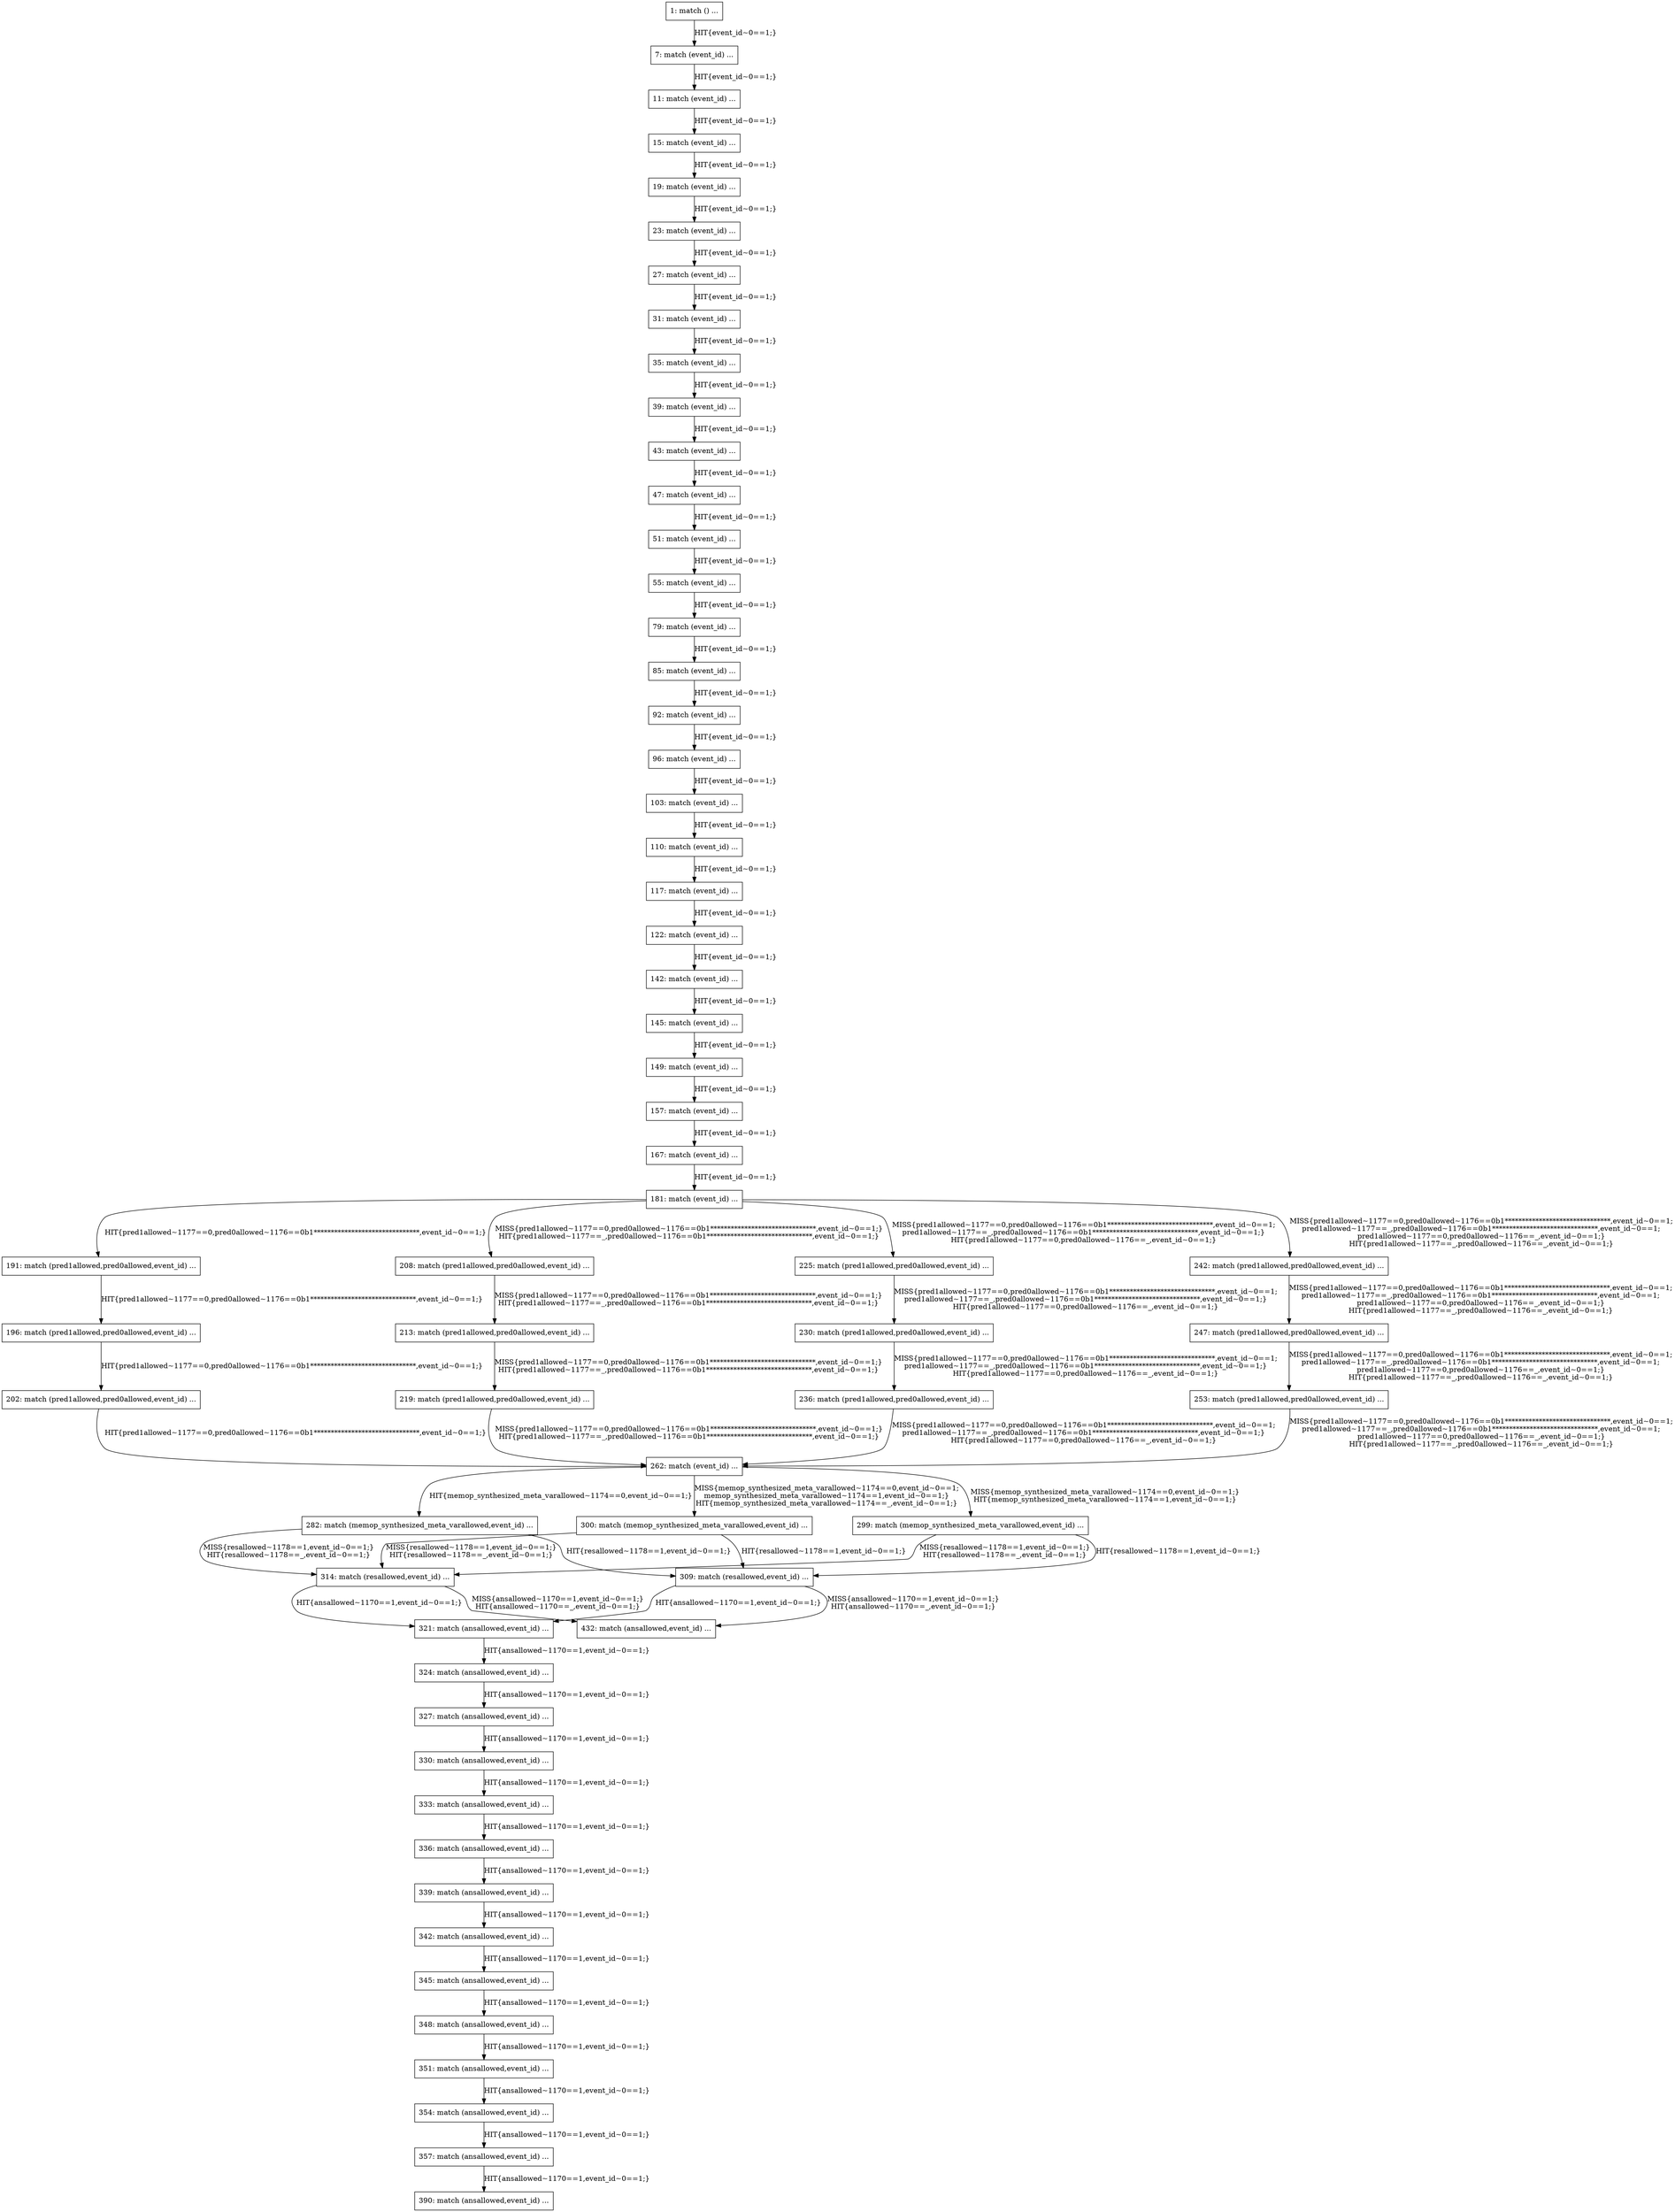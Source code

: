digraph G {
  "1: match () ...
" [shape=box, ];
  "7: match (event_id) ...
" [shape=box, ];
  "11: match (event_id) ...
" [shape=box, ];
  "15: match (event_id) ...
" [shape=box, ];
  "19: match (event_id) ...
" [shape=box, ];
  "23: match (event_id) ...
" [shape=box, ];
  "27: match (event_id) ...
" [shape=box, ];
  "31: match (event_id) ...
" [shape=box, ];
  "35: match (event_id) ...
" [shape=box, ];
  "39: match (event_id) ...
" [shape=box, ];
  "43: match (event_id) ...
" [shape=box, ];
  "47: match (event_id) ...
" [shape=box, ];
  "51: match (event_id) ...
" [shape=box, ];
  "55: match (event_id) ...
" [shape=box, ];
  "79: match (event_id) ...
" [shape=box, ];
  "85: match (event_id) ...
" [shape=box, ];
  "92: match (event_id) ...
" [shape=box, ];
  "96: match (event_id) ...
" [shape=box, ];
  "103: match (event_id) ...
" [shape=box, ];
  "110: match (event_id) ...
" [shape=box, ];
  "117: match (event_id) ...
" [shape=box, ];
  "122: match (event_id) ...
" [shape=box, ];
  "142: match (event_id) ...
" [shape=box, ];
  "145: match (event_id) ...
" [shape=box, ];
  "149: match (event_id) ...
" [shape=box, ];
  "157: match (event_id) ...
" [shape=box, ];
  "167: match (event_id) ...
" [shape=box, ];
  "181: match (event_id) ...
" [shape=box, ];
  "191: match (pred1allowed,pred0allowed,event_id) ...
" [shape=box, ];
  "196: match (pred1allowed,pred0allowed,event_id) ...
" [shape=box, ];
  "202: match (pred1allowed,pred0allowed,event_id) ...
" [shape=box, ];
  "208: match (pred1allowed,pred0allowed,event_id) ...
" [shape=box, ];
  "213: match (pred1allowed,pred0allowed,event_id) ...
" [shape=box, ];
  "219: match (pred1allowed,pred0allowed,event_id) ...
" [shape=box, ];
  "225: match (pred1allowed,pred0allowed,event_id) ...
" [shape=box, ];
  "230: match (pred1allowed,pred0allowed,event_id) ...
" [shape=box, ];
  "236: match (pred1allowed,pred0allowed,event_id) ...
" [shape=box, ];
  "242: match (pred1allowed,pred0allowed,event_id) ...
" [shape=box, ];
  "247: match (pred1allowed,pred0allowed,event_id) ...
" [shape=box, ];
  "253: match (pred1allowed,pred0allowed,event_id) ...
" [shape=box, ];
  "262: match (event_id) ...
" [shape=box, ];
  "282: match (memop_synthesized_meta_varallowed,event_id) ...
" [shape=box, ];
  "299: match (memop_synthesized_meta_varallowed,event_id) ...
" [shape=box, ];
  "300: match (memop_synthesized_meta_varallowed,event_id) ...
" [shape=box, ];
  "309: match (resallowed,event_id) ...
" [shape=box, ];
  "314: match (resallowed,event_id) ...
" [shape=box, ];
  "321: match (ansallowed,event_id) ...
" [shape=box, ];
  "324: match (ansallowed,event_id) ...
" [shape=box, ];
  "327: match (ansallowed,event_id) ...
" [shape=box, ];
  "330: match (ansallowed,event_id) ...
" [shape=box, ];
  "333: match (ansallowed,event_id) ...
" [shape=box, ];
  "336: match (ansallowed,event_id) ...
" [shape=box, ];
  "339: match (ansallowed,event_id) ...
" [shape=box, ];
  "342: match (ansallowed,event_id) ...
" [shape=box, ];
  "345: match (ansallowed,event_id) ...
" [shape=box, ];
  "348: match (ansallowed,event_id) ...
" [shape=box, ];
  "351: match (ansallowed,event_id) ...
" [shape=box, ];
  "354: match (ansallowed,event_id) ...
" [shape=box, ];
  "357: match (ansallowed,event_id) ...
" [shape=box, ];
  "390: match (ansallowed,event_id) ...
" [shape=box, ];
  "432: match (ansallowed,event_id) ...
" [shape=box, ];
  
  
  "1: match () ...
" -> "7: match (event_id) ...
" [label="HIT{event_id~0==1;}",
                                                    ];
  "7: match (event_id) ...
" -> "11: match (event_id) ...
" [label="HIT{event_id~0==1;}",
                                                             ];
  "11: match (event_id) ...
" -> "15: match (event_id) ...
" [label="HIT{event_id~0==1;}",
                                                              ];
  "15: match (event_id) ...
" -> "19: match (event_id) ...
" [label="HIT{event_id~0==1;}",
                                                              ];
  "19: match (event_id) ...
" -> "23: match (event_id) ...
" [label="HIT{event_id~0==1;}",
                                                              ];
  "23: match (event_id) ...
" -> "27: match (event_id) ...
" [label="HIT{event_id~0==1;}",
                                                              ];
  "27: match (event_id) ...
" -> "31: match (event_id) ...
" [label="HIT{event_id~0==1;}",
                                                              ];
  "31: match (event_id) ...
" -> "35: match (event_id) ...
" [label="HIT{event_id~0==1;}",
                                                              ];
  "35: match (event_id) ...
" -> "39: match (event_id) ...
" [label="HIT{event_id~0==1;}",
                                                              ];
  "39: match (event_id) ...
" -> "43: match (event_id) ...
" [label="HIT{event_id~0==1;}",
                                                              ];
  "43: match (event_id) ...
" -> "47: match (event_id) ...
" [label="HIT{event_id~0==1;}",
                                                              ];
  "47: match (event_id) ...
" -> "51: match (event_id) ...
" [label="HIT{event_id~0==1;}",
                                                              ];
  "51: match (event_id) ...
" -> "55: match (event_id) ...
" [label="HIT{event_id~0==1;}",
                                                              ];
  "55: match (event_id) ...
" -> "79: match (event_id) ...
" [label="HIT{event_id~0==1;}",
                                                              ];
  "79: match (event_id) ...
" -> "85: match (event_id) ...
" [label="HIT{event_id~0==1;}",
                                                              ];
  "85: match (event_id) ...
" -> "92: match (event_id) ...
" [label="HIT{event_id~0==1;}",
                                                              ];
  "92: match (event_id) ...
" -> "96: match (event_id) ...
" [label="HIT{event_id~0==1;}",
                                                              ];
  "96: match (event_id) ...
" -> "103: match (event_id) ...
" [label="HIT{event_id~0==1;}",
                                                               ];
  "103: match (event_id) ...
" -> "110: match (event_id) ...
" [label="HIT{event_id~0==1;}",
                                                                ];
  "110: match (event_id) ...
" -> "117: match (event_id) ...
" [label="HIT{event_id~0==1;}",
                                                                ];
  "117: match (event_id) ...
" -> "122: match (event_id) ...
" [label="HIT{event_id~0==1;}",
                                                                ];
  "122: match (event_id) ...
" -> "142: match (event_id) ...
" [label="HIT{event_id~0==1;}",
                                                                ];
  "142: match (event_id) ...
" -> "145: match (event_id) ...
" [label="HIT{event_id~0==1;}",
                                                                ];
  "145: match (event_id) ...
" -> "149: match (event_id) ...
" [label="HIT{event_id~0==1;}",
                                                                ];
  "149: match (event_id) ...
" -> "157: match (event_id) ...
" [label="HIT{event_id~0==1;}",
                                                                ];
  "157: match (event_id) ...
" -> "167: match (event_id) ...
" [label="HIT{event_id~0==1;}",
                                                                ];
  "167: match (event_id) ...
" -> "181: match (event_id) ...
" [label="HIT{event_id~0==1;}",
                                                                ];
  "181: match (event_id) ...
" -> "191: match (pred1allowed,pred0allowed,event_id) ...
" [
  label="HIT{pred1allowed~1177==0,pred0allowed~1176==0b1*******************************,event_id~0==1;}",
  ];
  "181: match (event_id) ...
" -> "208: match (pred1allowed,pred0allowed,event_id) ...
" [
  label="MISS{pred1allowed~1177==0,pred0allowed~1176==0b1*******************************,event_id~0==1;}
HIT{pred1allowed~1177==_,pred0allowed~1176==0b1*******************************,event_id~0==1;}",
  ];
  "181: match (event_id) ...
" -> "225: match (pred1allowed,pred0allowed,event_id) ...
" [
  label="MISS{pred1allowed~1177==0,pred0allowed~1176==0b1*******************************,event_id~0==1;
pred1allowed~1177==_,pred0allowed~1176==0b1*******************************,event_id~0==1;}
HIT{pred1allowed~1177==0,pred0allowed~1176==_,event_id~0==1;}",
  ];
  "181: match (event_id) ...
" -> "242: match (pred1allowed,pred0allowed,event_id) ...
" [
  label="MISS{pred1allowed~1177==0,pred0allowed~1176==0b1*******************************,event_id~0==1;
pred1allowed~1177==_,pred0allowed~1176==0b1*******************************,event_id~0==1;
pred1allowed~1177==0,pred0allowed~1176==_,event_id~0==1;}
HIT{pred1allowed~1177==_,pred0allowed~1176==_,event_id~0==1;}",
  ];
  "191: match (pred1allowed,pred0allowed,event_id) ...
" -> "196: match (pred1allowed,pred0allowed,event_id) ...
" [
  label="HIT{pred1allowed~1177==0,pred0allowed~1176==0b1*******************************,event_id~0==1;}",
  ];
  "196: match (pred1allowed,pred0allowed,event_id) ...
" -> "202: match (pred1allowed,pred0allowed,event_id) ...
" [
  label="HIT{pred1allowed~1177==0,pred0allowed~1176==0b1*******************************,event_id~0==1;}",
  ];
  "202: match (pred1allowed,pred0allowed,event_id) ...
" -> "262: match (event_id) ...
" [
  label="HIT{pred1allowed~1177==0,pred0allowed~1176==0b1*******************************,event_id~0==1;}",
  ];
  "208: match (pred1allowed,pred0allowed,event_id) ...
" -> "213: match (pred1allowed,pred0allowed,event_id) ...
" [
  label="MISS{pred1allowed~1177==0,pred0allowed~1176==0b1*******************************,event_id~0==1;}
HIT{pred1allowed~1177==_,pred0allowed~1176==0b1*******************************,event_id~0==1;}",
  ];
  "213: match (pred1allowed,pred0allowed,event_id) ...
" -> "219: match (pred1allowed,pred0allowed,event_id) ...
" [
  label="MISS{pred1allowed~1177==0,pred0allowed~1176==0b1*******************************,event_id~0==1;}
HIT{pred1allowed~1177==_,pred0allowed~1176==0b1*******************************,event_id~0==1;}",
  ];
  "219: match (pred1allowed,pred0allowed,event_id) ...
" -> "262: match (event_id) ...
" [
  label="MISS{pred1allowed~1177==0,pred0allowed~1176==0b1*******************************,event_id~0==1;}
HIT{pred1allowed~1177==_,pred0allowed~1176==0b1*******************************,event_id~0==1;}",
  ];
  "225: match (pred1allowed,pred0allowed,event_id) ...
" -> "230: match (pred1allowed,pred0allowed,event_id) ...
" [
  label="MISS{pred1allowed~1177==0,pred0allowed~1176==0b1*******************************,event_id~0==1;
pred1allowed~1177==_,pred0allowed~1176==0b1*******************************,event_id~0==1;}
HIT{pred1allowed~1177==0,pred0allowed~1176==_,event_id~0==1;}",
  ];
  "230: match (pred1allowed,pred0allowed,event_id) ...
" -> "236: match (pred1allowed,pred0allowed,event_id) ...
" [
  label="MISS{pred1allowed~1177==0,pred0allowed~1176==0b1*******************************,event_id~0==1;
pred1allowed~1177==_,pred0allowed~1176==0b1*******************************,event_id~0==1;}
HIT{pred1allowed~1177==0,pred0allowed~1176==_,event_id~0==1;}",
  ];
  "236: match (pred1allowed,pred0allowed,event_id) ...
" -> "262: match (event_id) ...
" [
  label="MISS{pred1allowed~1177==0,pred0allowed~1176==0b1*******************************,event_id~0==1;
pred1allowed~1177==_,pred0allowed~1176==0b1*******************************,event_id~0==1;}
HIT{pred1allowed~1177==0,pred0allowed~1176==_,event_id~0==1;}",
  ];
  "242: match (pred1allowed,pred0allowed,event_id) ...
" -> "247: match (pred1allowed,pred0allowed,event_id) ...
" [
  label="MISS{pred1allowed~1177==0,pred0allowed~1176==0b1*******************************,event_id~0==1;
pred1allowed~1177==_,pred0allowed~1176==0b1*******************************,event_id~0==1;
pred1allowed~1177==0,pred0allowed~1176==_,event_id~0==1;}
HIT{pred1allowed~1177==_,pred0allowed~1176==_,event_id~0==1;}",
  ];
  "247: match (pred1allowed,pred0allowed,event_id) ...
" -> "253: match (pred1allowed,pred0allowed,event_id) ...
" [
  label="MISS{pred1allowed~1177==0,pred0allowed~1176==0b1*******************************,event_id~0==1;
pred1allowed~1177==_,pred0allowed~1176==0b1*******************************,event_id~0==1;
pred1allowed~1177==0,pred0allowed~1176==_,event_id~0==1;}
HIT{pred1allowed~1177==_,pred0allowed~1176==_,event_id~0==1;}",
  ];
  "253: match (pred1allowed,pred0allowed,event_id) ...
" -> "262: match (event_id) ...
" [
  label="MISS{pred1allowed~1177==0,pred0allowed~1176==0b1*******************************,event_id~0==1;
pred1allowed~1177==_,pred0allowed~1176==0b1*******************************,event_id~0==1;
pred1allowed~1177==0,pred0allowed~1176==_,event_id~0==1;}
HIT{pred1allowed~1177==_,pred0allowed~1176==_,event_id~0==1;}",
  ];
  "262: match (event_id) ...
" -> "282: match (memop_synthesized_meta_varallowed,event_id) ...
" [
  label="HIT{memop_synthesized_meta_varallowed~1174==0,event_id~0==1;}", ];
  "262: match (event_id) ...
" -> "299: match (memop_synthesized_meta_varallowed,event_id) ...
" [
  label="MISS{memop_synthesized_meta_varallowed~1174==0,event_id~0==1;}
HIT{memop_synthesized_meta_varallowed~1174==1,event_id~0==1;}",
  ];
  "262: match (event_id) ...
" -> "300: match (memop_synthesized_meta_varallowed,event_id) ...
" [
  label="MISS{memop_synthesized_meta_varallowed~1174==0,event_id~0==1;
memop_synthesized_meta_varallowed~1174==1,event_id~0==1;}
HIT{memop_synthesized_meta_varallowed~1174==_,event_id~0==1;}",
  ];
  "282: match (memop_synthesized_meta_varallowed,event_id) ...
" -> "309: match (resallowed,event_id) ...
" [
  label="HIT{resallowed~1178==1,event_id~0==1;}", ];
  "282: match (memop_synthesized_meta_varallowed,event_id) ...
" -> "314: match (resallowed,event_id) ...
" [
  label="MISS{resallowed~1178==1,event_id~0==1;}
HIT{resallowed~1178==_,event_id~0==1;}",
  ];
  "299: match (memop_synthesized_meta_varallowed,event_id) ...
" -> "309: match (resallowed,event_id) ...
" [
  label="HIT{resallowed~1178==1,event_id~0==1;}", ];
  "299: match (memop_synthesized_meta_varallowed,event_id) ...
" -> "314: match (resallowed,event_id) ...
" [
  label="MISS{resallowed~1178==1,event_id~0==1;}
HIT{resallowed~1178==_,event_id~0==1;}",
  ];
  "300: match (memop_synthesized_meta_varallowed,event_id) ...
" -> "309: match (resallowed,event_id) ...
" [
  label="HIT{resallowed~1178==1,event_id~0==1;}", ];
  "300: match (memop_synthesized_meta_varallowed,event_id) ...
" -> "314: match (resallowed,event_id) ...
" [
  label="MISS{resallowed~1178==1,event_id~0==1;}
HIT{resallowed~1178==_,event_id~0==1;}",
  ];
  "309: match (resallowed,event_id) ...
" -> "321: match (ansallowed,event_id) ...
" [
  label="HIT{ansallowed~1170==1,event_id~0==1;}", ];
  "309: match (resallowed,event_id) ...
" -> "432: match (ansallowed,event_id) ...
" [
  label="MISS{ansallowed~1170==1,event_id~0==1;}
HIT{ansallowed~1170==_,event_id~0==1;}",
  ];
  "314: match (resallowed,event_id) ...
" -> "321: match (ansallowed,event_id) ...
" [
  label="HIT{ansallowed~1170==1,event_id~0==1;}", ];
  "314: match (resallowed,event_id) ...
" -> "432: match (ansallowed,event_id) ...
" [
  label="MISS{ansallowed~1170==1,event_id~0==1;}
HIT{ansallowed~1170==_,event_id~0==1;}",
  ];
  "321: match (ansallowed,event_id) ...
" -> "324: match (ansallowed,event_id) ...
" [
  label="HIT{ansallowed~1170==1,event_id~0==1;}", ];
  "324: match (ansallowed,event_id) ...
" -> "327: match (ansallowed,event_id) ...
" [
  label="HIT{ansallowed~1170==1,event_id~0==1;}", ];
  "327: match (ansallowed,event_id) ...
" -> "330: match (ansallowed,event_id) ...
" [
  label="HIT{ansallowed~1170==1,event_id~0==1;}", ];
  "330: match (ansallowed,event_id) ...
" -> "333: match (ansallowed,event_id) ...
" [
  label="HIT{ansallowed~1170==1,event_id~0==1;}", ];
  "333: match (ansallowed,event_id) ...
" -> "336: match (ansallowed,event_id) ...
" [
  label="HIT{ansallowed~1170==1,event_id~0==1;}", ];
  "336: match (ansallowed,event_id) ...
" -> "339: match (ansallowed,event_id) ...
" [
  label="HIT{ansallowed~1170==1,event_id~0==1;}", ];
  "339: match (ansallowed,event_id) ...
" -> "342: match (ansallowed,event_id) ...
" [
  label="HIT{ansallowed~1170==1,event_id~0==1;}", ];
  "342: match (ansallowed,event_id) ...
" -> "345: match (ansallowed,event_id) ...
" [
  label="HIT{ansallowed~1170==1,event_id~0==1;}", ];
  "345: match (ansallowed,event_id) ...
" -> "348: match (ansallowed,event_id) ...
" [
  label="HIT{ansallowed~1170==1,event_id~0==1;}", ];
  "348: match (ansallowed,event_id) ...
" -> "351: match (ansallowed,event_id) ...
" [
  label="HIT{ansallowed~1170==1,event_id~0==1;}", ];
  "351: match (ansallowed,event_id) ...
" -> "354: match (ansallowed,event_id) ...
" [
  label="HIT{ansallowed~1170==1,event_id~0==1;}", ];
  "354: match (ansallowed,event_id) ...
" -> "357: match (ansallowed,event_id) ...
" [
  label="HIT{ansallowed~1170==1,event_id~0==1;}", ];
  "357: match (ansallowed,event_id) ...
" -> "390: match (ansallowed,event_id) ...
" [
  label="HIT{ansallowed~1170==1,event_id~0==1;}", ];
  
  }